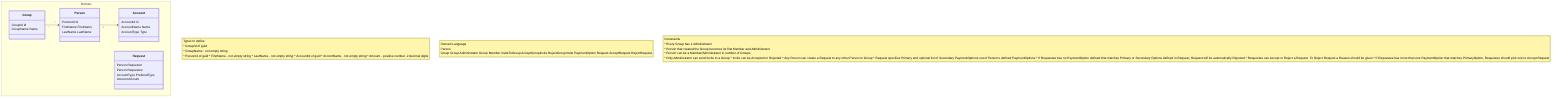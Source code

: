 classDiagram
    
    note "Types to define
        * GroupId of guid
        * GroupName - not empty string
        
        * PersonId of guid
        * FirstName - not empty string
        * LastName - not empty string 
        
        * AccountId of guid
        * AccontName - not empty string
        
        * Amount - positive number, 2 decimal digits
    "
    
    note "Domain Language
        Person
        
        Group
        Group Administrator
        Group Member
        
        InviteToGroup
        AcceptGroupInvite
        RejectGroupInvite
        
        PaymentOption
        
        Request
        AcceptRequest
        RejectRequest
    "
    
    note "Constraints
        * Every Group has 1 Administrator
        * Person that created the Group becomes its first Member and Administrator
        * Person can be a Member/Administrator in number of Groups
        
        * Only Administrator can send Invite to a Group
        * Invite can be Accepted or Rejected
        
        * Any Person can create a Request to any other Person in Group
        * Request specifies Primary and optional list of Secondary PaymentOptions
          out of Person's defined PaymentOptions
          
        * If Requestee has no PaymentOption defined that matches
          Primary or Secondary Options defined in Request,
          Request will be automatically Rejected
          
        * Requestee can Accept or Reject a Request.
          To Reject Request a Reason should be given 
          
        * If Requestee has more than one PaymentOption that matches PrimaryOption,
          Requestee should pick one to Accept Request
    "
    
    namespace Domain {
        class Group {
            GroupId Id
            GroupName Name
        }

        class Person {
            PersonId Id
            FirstName FirstName
            LastName LastName
        }

        class Account {
            AccountId Id
            AccountName Name
            AccountType Type
        }
        
        class Request {
           Person Requester
           Person Requestee
           AccountType PreferedType
           Amount Amount
        }
    }
    
    Group "*" --> "*" Person
    Person "1" --> "*" Account